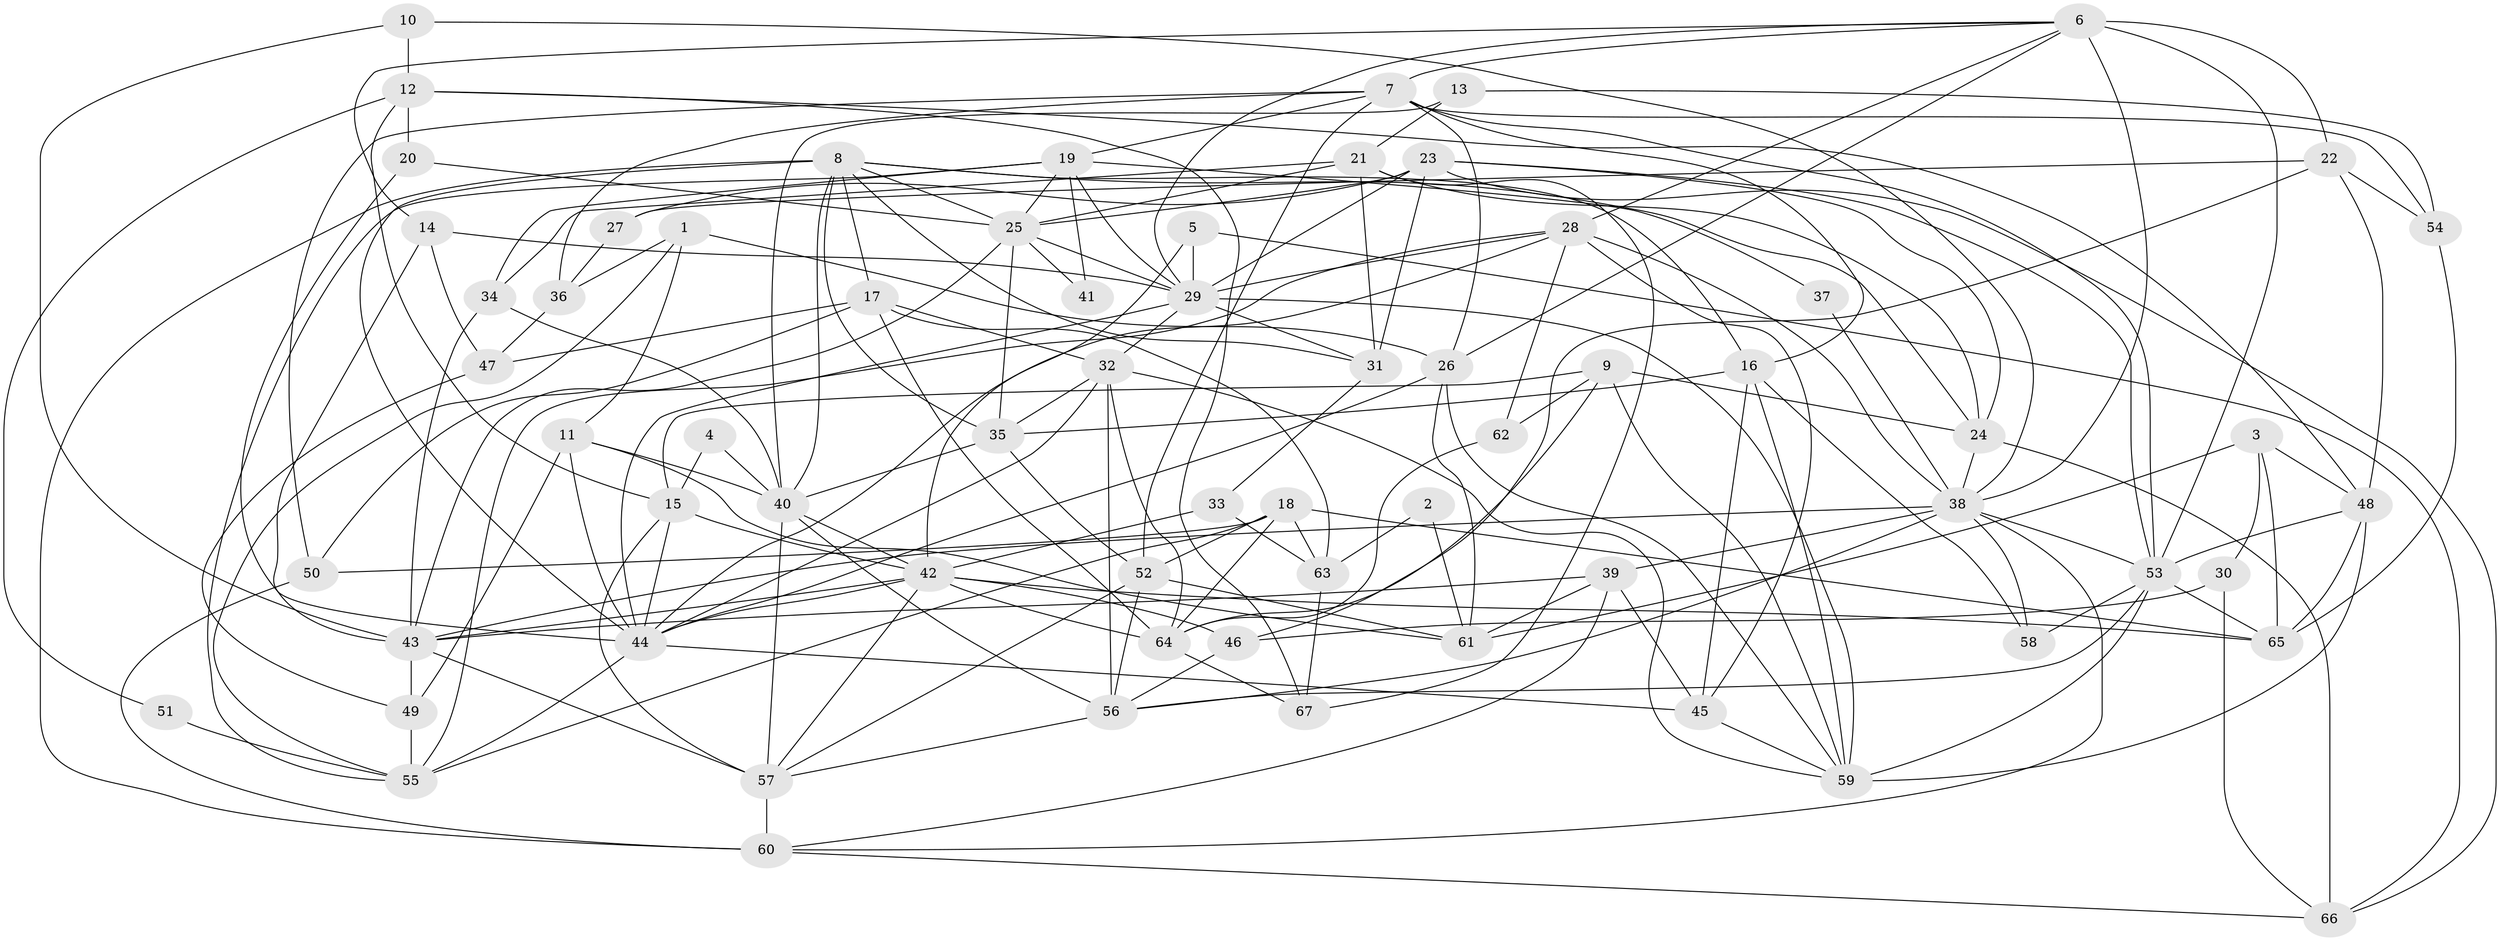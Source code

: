 // original degree distribution, {4: 0.2556390977443609, 3: 0.2631578947368421, 5: 0.17293233082706766, 2: 0.14285714285714285, 6: 0.12030075187969924, 7: 0.045112781954887216}
// Generated by graph-tools (version 1.1) at 2025/37/03/04/25 23:37:01]
// undirected, 67 vertices, 187 edges
graph export_dot {
  node [color=gray90,style=filled];
  1;
  2;
  3;
  4;
  5;
  6;
  7;
  8;
  9;
  10;
  11;
  12;
  13;
  14;
  15;
  16;
  17;
  18;
  19;
  20;
  21;
  22;
  23;
  24;
  25;
  26;
  27;
  28;
  29;
  30;
  31;
  32;
  33;
  34;
  35;
  36;
  37;
  38;
  39;
  40;
  41;
  42;
  43;
  44;
  45;
  46;
  47;
  48;
  49;
  50;
  51;
  52;
  53;
  54;
  55;
  56;
  57;
  58;
  59;
  60;
  61;
  62;
  63;
  64;
  65;
  66;
  67;
  1 -- 11 [weight=1.0];
  1 -- 26 [weight=1.0];
  1 -- 36 [weight=1.0];
  1 -- 55 [weight=1.0];
  2 -- 61 [weight=1.0];
  2 -- 63 [weight=1.0];
  3 -- 30 [weight=1.0];
  3 -- 48 [weight=1.0];
  3 -- 61 [weight=1.0];
  3 -- 65 [weight=1.0];
  4 -- 15 [weight=1.0];
  4 -- 40 [weight=2.0];
  5 -- 29 [weight=1.0];
  5 -- 42 [weight=1.0];
  5 -- 66 [weight=1.0];
  6 -- 7 [weight=1.0];
  6 -- 14 [weight=1.0];
  6 -- 22 [weight=2.0];
  6 -- 26 [weight=1.0];
  6 -- 28 [weight=1.0];
  6 -- 29 [weight=1.0];
  6 -- 38 [weight=1.0];
  6 -- 53 [weight=1.0];
  7 -- 16 [weight=1.0];
  7 -- 19 [weight=1.0];
  7 -- 26 [weight=1.0];
  7 -- 36 [weight=1.0];
  7 -- 50 [weight=1.0];
  7 -- 52 [weight=1.0];
  7 -- 53 [weight=1.0];
  7 -- 54 [weight=1.0];
  8 -- 16 [weight=1.0];
  8 -- 17 [weight=1.0];
  8 -- 24 [weight=1.0];
  8 -- 25 [weight=1.0];
  8 -- 31 [weight=1.0];
  8 -- 35 [weight=1.0];
  8 -- 40 [weight=2.0];
  8 -- 44 [weight=1.0];
  8 -- 60 [weight=1.0];
  9 -- 15 [weight=1.0];
  9 -- 24 [weight=1.0];
  9 -- 59 [weight=1.0];
  9 -- 62 [weight=1.0];
  9 -- 64 [weight=1.0];
  10 -- 12 [weight=1.0];
  10 -- 38 [weight=1.0];
  10 -- 43 [weight=1.0];
  11 -- 40 [weight=1.0];
  11 -- 44 [weight=1.0];
  11 -- 49 [weight=1.0];
  11 -- 61 [weight=1.0];
  12 -- 15 [weight=1.0];
  12 -- 20 [weight=1.0];
  12 -- 48 [weight=1.0];
  12 -- 51 [weight=1.0];
  12 -- 67 [weight=1.0];
  13 -- 21 [weight=1.0];
  13 -- 40 [weight=1.0];
  13 -- 54 [weight=1.0];
  14 -- 29 [weight=1.0];
  14 -- 43 [weight=1.0];
  14 -- 47 [weight=1.0];
  15 -- 42 [weight=1.0];
  15 -- 44 [weight=1.0];
  15 -- 57 [weight=1.0];
  16 -- 35 [weight=1.0];
  16 -- 45 [weight=1.0];
  16 -- 58 [weight=1.0];
  16 -- 59 [weight=1.0];
  17 -- 32 [weight=1.0];
  17 -- 47 [weight=1.0];
  17 -- 50 [weight=1.0];
  17 -- 63 [weight=1.0];
  17 -- 64 [weight=1.0];
  18 -- 50 [weight=1.0];
  18 -- 52 [weight=1.0];
  18 -- 55 [weight=1.0];
  18 -- 63 [weight=1.0];
  18 -- 64 [weight=1.0];
  18 -- 65 [weight=1.0];
  19 -- 25 [weight=1.0];
  19 -- 29 [weight=1.0];
  19 -- 34 [weight=1.0];
  19 -- 37 [weight=1.0];
  19 -- 41 [weight=2.0];
  19 -- 55 [weight=1.0];
  20 -- 25 [weight=1.0];
  20 -- 44 [weight=1.0];
  21 -- 24 [weight=1.0];
  21 -- 25 [weight=1.0];
  21 -- 31 [weight=1.0];
  21 -- 34 [weight=1.0];
  21 -- 67 [weight=1.0];
  22 -- 27 [weight=1.0];
  22 -- 46 [weight=1.0];
  22 -- 48 [weight=1.0];
  22 -- 54 [weight=1.0];
  23 -- 24 [weight=1.0];
  23 -- 25 [weight=1.0];
  23 -- 27 [weight=1.0];
  23 -- 29 [weight=1.0];
  23 -- 31 [weight=1.0];
  23 -- 53 [weight=2.0];
  23 -- 66 [weight=1.0];
  24 -- 38 [weight=1.0];
  24 -- 66 [weight=1.0];
  25 -- 29 [weight=1.0];
  25 -- 35 [weight=1.0];
  25 -- 41 [weight=1.0];
  25 -- 43 [weight=1.0];
  26 -- 44 [weight=1.0];
  26 -- 59 [weight=1.0];
  26 -- 61 [weight=1.0];
  27 -- 36 [weight=1.0];
  28 -- 29 [weight=1.0];
  28 -- 38 [weight=3.0];
  28 -- 44 [weight=1.0];
  28 -- 45 [weight=1.0];
  28 -- 55 [weight=1.0];
  28 -- 62 [weight=1.0];
  29 -- 31 [weight=1.0];
  29 -- 32 [weight=1.0];
  29 -- 44 [weight=1.0];
  29 -- 59 [weight=1.0];
  30 -- 46 [weight=1.0];
  30 -- 66 [weight=1.0];
  31 -- 33 [weight=1.0];
  32 -- 35 [weight=1.0];
  32 -- 44 [weight=1.0];
  32 -- 56 [weight=1.0];
  32 -- 59 [weight=1.0];
  32 -- 64 [weight=1.0];
  33 -- 42 [weight=1.0];
  33 -- 63 [weight=1.0];
  34 -- 40 [weight=1.0];
  34 -- 43 [weight=1.0];
  35 -- 40 [weight=1.0];
  35 -- 52 [weight=1.0];
  36 -- 47 [weight=1.0];
  37 -- 38 [weight=1.0];
  38 -- 39 [weight=1.0];
  38 -- 43 [weight=1.0];
  38 -- 53 [weight=1.0];
  38 -- 56 [weight=1.0];
  38 -- 58 [weight=2.0];
  38 -- 60 [weight=1.0];
  39 -- 43 [weight=1.0];
  39 -- 45 [weight=1.0];
  39 -- 60 [weight=1.0];
  39 -- 61 [weight=1.0];
  40 -- 42 [weight=1.0];
  40 -- 56 [weight=1.0];
  40 -- 57 [weight=1.0];
  42 -- 43 [weight=1.0];
  42 -- 44 [weight=2.0];
  42 -- 46 [weight=1.0];
  42 -- 57 [weight=1.0];
  42 -- 64 [weight=1.0];
  42 -- 65 [weight=1.0];
  43 -- 49 [weight=1.0];
  43 -- 57 [weight=1.0];
  44 -- 45 [weight=1.0];
  44 -- 55 [weight=1.0];
  45 -- 59 [weight=1.0];
  46 -- 56 [weight=1.0];
  47 -- 49 [weight=1.0];
  48 -- 53 [weight=1.0];
  48 -- 59 [weight=1.0];
  48 -- 65 [weight=1.0];
  49 -- 55 [weight=1.0];
  50 -- 60 [weight=2.0];
  51 -- 55 [weight=1.0];
  52 -- 56 [weight=1.0];
  52 -- 57 [weight=1.0];
  52 -- 61 [weight=1.0];
  53 -- 56 [weight=1.0];
  53 -- 58 [weight=1.0];
  53 -- 59 [weight=1.0];
  53 -- 65 [weight=1.0];
  54 -- 65 [weight=1.0];
  56 -- 57 [weight=1.0];
  57 -- 60 [weight=1.0];
  60 -- 66 [weight=1.0];
  62 -- 64 [weight=1.0];
  63 -- 67 [weight=1.0];
  64 -- 67 [weight=1.0];
}
